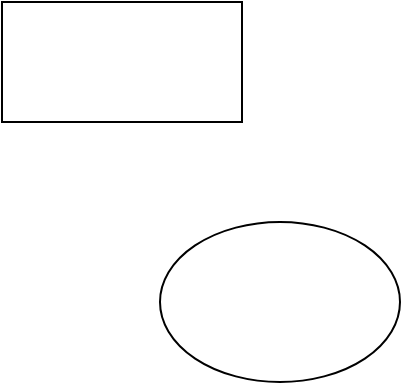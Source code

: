 <mxfile version="20.1.1" type="github">
  <diagram id="_jT04Kz7PX8cgFkscLaf" name="Page-1">
    <mxGraphModel dx="1339" dy="1014" grid="0" gridSize="10" guides="1" tooltips="1" connect="1" arrows="1" fold="1" page="0" pageScale="1" pageWidth="1920" pageHeight="1200" background="none" math="0" shadow="0">
      <root>
        <mxCell id="0" />
        <mxCell id="1" parent="0" />
        <mxCell id="Z2nabF-4wM6cgOlHpAuJ-1" value="" style="rounded=0;whiteSpace=wrap;html=1;" parent="1" vertex="1">
          <mxGeometry x="139" y="343" width="120" height="60" as="geometry" />
        </mxCell>
        <mxCell id="q5yFnurB6yoWmP6I7lj2-1" value="" style="ellipse;whiteSpace=wrap;html=1;" vertex="1" parent="1">
          <mxGeometry x="218" y="453" width="120" height="80" as="geometry" />
        </mxCell>
      </root>
    </mxGraphModel>
  </diagram>
</mxfile>
